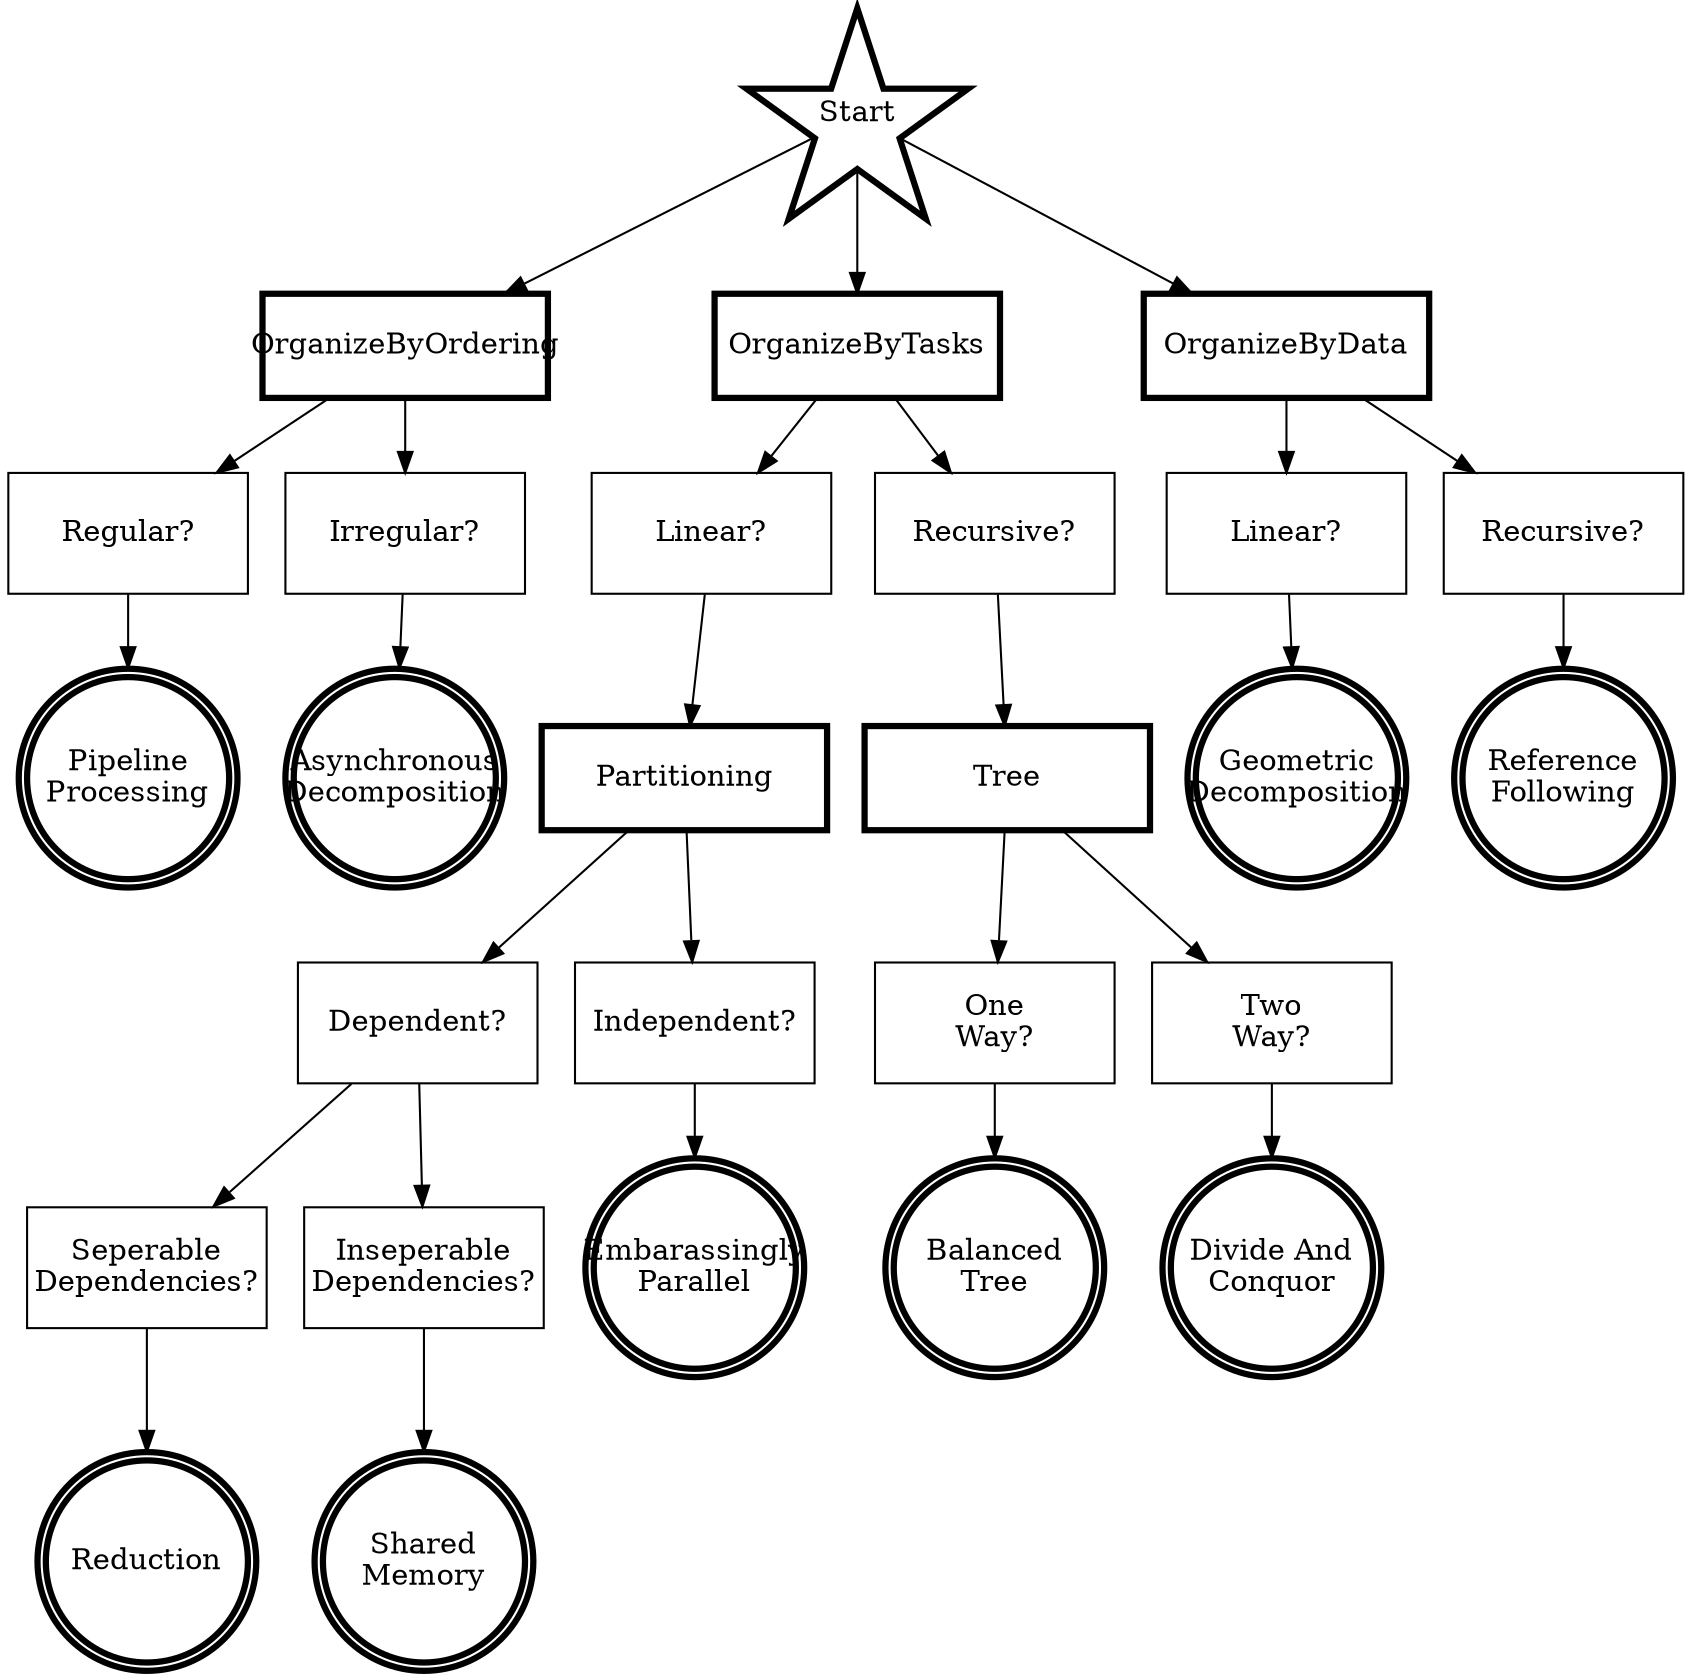 digraph {
  { 
    node [margin=0]

    Start [shape=star penwidth=3 fixedsize=true width=1.4 height=1.4]

    OrganizeByOrdering [shape=rect fixedsize=true width=1.9 height=0.7 penwidth=3]
    OrganizeByTasks [shape=rect fixedsize=true width=1.9 height=0.7 penwidth=3]
    OrganizeByData [shape=rect fixedsize=true width=1.9 height=0.7 penwidth=3]
    Partitioning [shape=rect fixedsize=true width=1.9 height=0.7 penwidth=3]
    Tree [shape=rect fixedsize=true width=1.9 height=0.7 penwidth=3]

    "Pipeline\nProcessing" [shape=doublecircle fixedsize=true width=1.35 penwidth=3]
    "Asynchronous\nDecomposition" [shape=doublecircle fixedsize=true width=1.35 penwidth=3]
    "Embarassingly\nParallel" [shape=doublecircle fixedsize=true width=1.35 penwidth=3]
    "Reduction" [shape=doublecircle fixedsize=true width=1.35 penwidth=3]
    "Shared\nMemory" [shape=doublecircle fixedsize=true width=1.35 penwidth=3]
    "Balanced\nTree" [shape=doublecircle fixedsize=true width=1.35 penwidth=3]
    "Divide And\nConquor" [shape=doublecircle fixedsize=true width=1.35 penwidth=3]
    "Geometric\nDecomposition" [shape=doublecircle fixedsize=true width=1.35 penwidth=3]
    "Reference\nFollowing" [shape=doublecircle fixedsize=true width=1.35 penwidth=3]

    DataLinear [label="Linear?" shape=rect fixedsize=true width=1.6 height=0.8]
    DataRecursive [label="Recursive?" shape=rect fixedsize=true width=1.6 height=0.8]
    "Seperable\nDependencies?" [shape=rect fixedsize=true width=1.6 height=0.8]
    "Inseperable\nDependencies?" [shape=rect fixedsize=true width=1.6 height=0.8]
    "Regular?" [shape=rect fixedsize=true width=1.6 height=0.8]
    "Irregular?" [shape=rect fixedsize=true width=1.6 height=0.8]
    "Linear?" [shape=rect fixedsize=true width=1.6 height=0.8]
    "Recursive?" [shape=rect fixedsize=true width=1.6 height=0.8]
    "Dependent?" [shape=rect fixedsize=true width=1.6 height=0.8]
    "Independent?" [shape=rect fixedsize=true width=1.6 height=0.8]
    "One\nWay?" [shape=rect fixedsize=true width=1.6 height=0.8]
    "Two\nWay?" [shape=rect fixedsize=true width=1.6 height=0.8]
  }
  Start -> OrganizeByOrdering
  Start -> OrganizeByTasks
  Start -> OrganizeByData

  OrganizeByOrdering -> "Regular?"
  "Regular?" -> "Pipeline\nProcessing"

  OrganizeByOrdering -> "Irregular?"
  "Irregular?" -> "Asynchronous\nDecomposition"

  OrganizeByTasks -> "Linear?"

  "Linear?" -> Partitioning

  Partitioning -> "Dependent?"

  "Dependent?" -> "Seperable\nDependencies?"
  "Seperable\nDependencies?" -> "Reduction"

  "Dependent?" -> "Inseperable\nDependencies?"
  "Inseperable\nDependencies?" -> "Shared\nMemory"

  Partitioning -> "Independent?"
  "Independent?" -> "Embarassingly\nParallel"

  OrganizeByTasks -> "Recursive?"
  "Recursive?" -> Tree

  Tree -> "One\nWay?"
  "One\nWay?" -> "Balanced\nTree"

  Tree -> "Two\nWay?"
  "Two\nWay?" -> "Divide And\nConquor"

  OrganizeByData -> DataLinear
  DataLinear -> "Geometric\nDecomposition"

  OrganizeByData -> DataRecursive
  DataRecursive -> "Reference\nFollowing"

}
